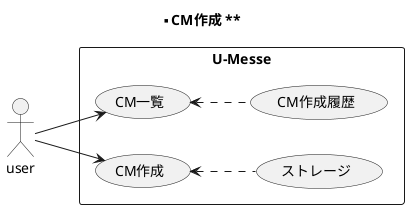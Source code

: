 @startuml u-messe version beta

left to right direction
rectangle "U-Messe" {
  usecase "CM一覧" as u1
  usecase "CM作成" as u2
  usecase "CM作成履歴" as u3
  usecase "ストレージ" as u4
}

title ** CM作成 **
user --> u1
user --> u2
u1 <.. u3
u2 <.. u4

@enduml